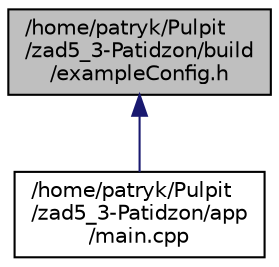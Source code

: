 digraph "/home/patryk/Pulpit/zad5_3-Patidzon/build/exampleConfig.h"
{
 // LATEX_PDF_SIZE
  edge [fontname="Helvetica",fontsize="10",labelfontname="Helvetica",labelfontsize="10"];
  node [fontname="Helvetica",fontsize="10",shape=record];
  Node1 [label="/home/patryk/Pulpit\l/zad5_3-Patidzon/build\l/exampleConfig.h",height=0.2,width=0.4,color="black", fillcolor="grey75", style="filled", fontcolor="black",tooltip=" "];
  Node1 -> Node2 [dir="back",color="midnightblue",fontsize="10",style="solid"];
  Node2 [label="/home/patryk/Pulpit\l/zad5_3-Patidzon/app\l/main.cpp",height=0.2,width=0.4,color="black", fillcolor="white", style="filled",URL="$app_2main_8cpp.html",tooltip="Przykład animacji przelotu drona."];
}
